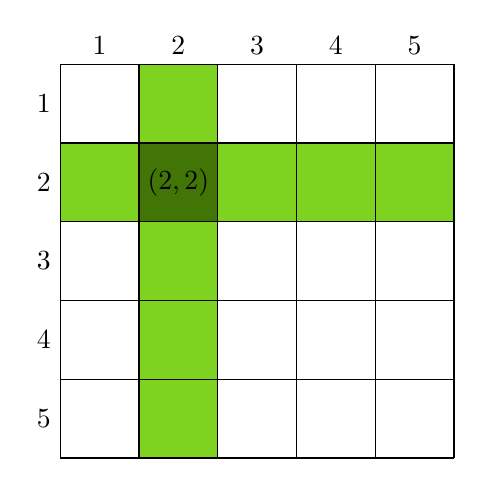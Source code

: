 \begin{tikzpicture}[yscale=-1,xscale=1]
    \draw (0,0) rectangle (5,5);
    \draw[fill={rgb, 255:red, 126; green, 211; blue, 33 }  ,fill opacity=1] (1,2) rectangle (2,5);
    \draw[fill={rgb, 255:red, 126; green, 211; blue, 33 }  ,fill opacity=1] (1,0) rectangle (2,2);
    \draw[fill={rgb, 255:red, 126; green, 211; blue, 33 }  ,fill opacity=1] (2,1) rectangle (5,2);
    \draw[fill={rgb, 255:red, 126; green, 211; blue, 33 }  ,fill opacity=1] (0,1) rectangle (2,2);
    \draw[fill={rgb, 255:red, 65; green, 117; blue, 5 }  ,fill opacity=1 ] (1,1) rectangle (2,2);

    \begin{scope}[every path/.style={very thin}]
        \foreach \i in {1,...,5} {
            \draw   (\i,0) -- (\i,5);
        }
        \foreach \i in {1,...,5} {
            \draw   (0,\i) -- (5,\i);
        }
        \foreach \i in {1,...,5} {
            \node [ anchor=south] at ($(\i,0)-(0.5,0)$) {\(\i\)};
        }
        \foreach \i in {1,...,5} {
            \node [anchor=east] at ($(0,\i)-(0,0.5)$) {\(\i\)};
        }
        
        \node [ anchor=center] at (1.5,1.5) {\((2,2)\)};
    \end{scope}
\end{tikzpicture}